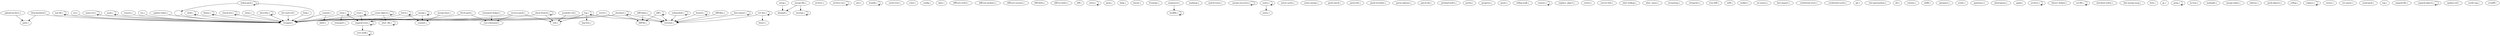 digraph G {
    subgraph 1 {
        graph [ label=src ];
        1802 [ label="path.c",metric1=9 ];
        2874 [ label="abspath.c",metric1=2 ];
        2877 [ label="archive.c",metric1=7 ];
        2878 [ label="archive-tar.c",metric1=3 ];
        2881 [ label="attr.c",metric1=1 ];
        2883 [ label="bisect.c",metric1=1 ];
        2887 [ label="bundle.c",metric1=6 ];
        2888 [ label="cache-tree.c",metric1=3 ];
        2889 [ label="color.c",metric1=2 ];
        2891 [ label="commit.c",metric1=3 ];
        2892 [ label="config.c",metric1=2 ];
        2897 [ label="date.c",metric1=1 ];
        2901 [ label="diffcore-order.c",metric1=1 ];
        2902 [ label="diffcore-pickaxe.c",metric1=0 ];
        2903 [ label="diffcore-rename.c",metric1=1 ];
        2904 [ label="diff-delta.c",metric1=0 ];
        2905 [ label="diff-lib.c",metric1=3 ];
        2906 [ label="diff-no-index.c",metric1=1 ];
        2907 [ label="diff.c",metric1=13 ];
        2908 [ label="entry.c",metric1=4 ];
        2913 [ label="grep.c",metric1=3 ];
        2915 [ label="help.c",metric1=1 ];
        2917 [ label="ident.c",metric1=2 ];
        2918 [ label="kwset.c",metric1=9 ];
        2921 [ label="ll-merge.c",metric1=2 ];
        2922 [ label="lockfile.c",metric1=6 ];
        2923 [ label="log-tree.c",metric1=1 ];
        2924 [ label="mailmap.c",metric1=4 ];
        2925 [ label="match-trees.c",metric1=6 ];
        2927 [ label="merge-recursive.c",metric1=7 ];
        2929 [ label="notes.c",metric1=8 ];
        2930 [ label="notes-cache.c",metric1=1 ];
        2931 [ label="notes-merge.c",metric1=2 ];
        2933 [ label="pack-check.c",metric1=1 ];
        2934 [ label="pack-refs.c",metric1=2 ];
        2935 [ label="pack-revindex.c",metric1=0 ];
        2937 [ label="parse-options.c",metric1=1 ];
        2940 [ label="patch-ids.c",metric1=1 ];
        2942 [ label="preload-index.c",metric1=2 ];
        2943 [ label="pretty.c",metric1=1 ];
        2944 [ label="progress.c",metric1=0 ];
        2946 [ label="quote.c",metric1=3 ];
        2949 [ label="reflog-walk.c",metric1=1 ];
        2950 [ label="refs.c",metric1=6 ];
        2951 [ label="remote.c",metric1=15 ];
        2952 [ label="replace_object.c",metric1=1 ];
        2953 [ label="rerere.c",metric1=3 ];
        2955 [ label="revision.c",metric1=4 ];
        2956 [ label="run-command.c",metric1=1 ];
        2957 [ label="server-info.c",metric1=4 ];
        2958 [ label="setup.c",metric1=6 ];
        2959 [ label="sequencer.c",metric1=2 ];
        2961 [ label="sha1-lookup.c",metric1=1 ];
        2962 [ label="sha1_file.c",metric1=14 ];
        2963 [ label="sha1_name.c",metric1=4 ];
        2966 [ label="streaming.c",metric1=1 ];
        2967 [ label="string-list.c",metric1=2 ];
        2968 [ label="submodule.c",metric1=4 ];
        2972 [ label="transport.c",metric1=9 ];
        2973 [ label="transport-helper.c",metric1=1 ];
        2974 [ label="tree-diff.c",metric1=1 ];
        2976 [ label="tree-walk.c",metric1=4 ];
        2977 [ label="unpack-trees.c",metric1=6 ];
        2980 [ label="utf8.c",metric1=0 ];
        2981 [ label="walker.c",metric1=1 ];
        2982 [ label="wrapper.c",metric1=4 ];
        2984 [ label="wt-status.c",metric1=1 ];
        2998 [ label="fast-import.c",metric1=13 ];
        3000 [ label="shell.c",metric1=4 ];
        3002 [ label="http-backend.c",metric1=1 ];
        3004 [ label="credential-store.c",metric1=1 ];
        3007 [ label="credential-cache.c",metric1=1 ];
        3009 [ label="git.c",metric1=1 ];
        3104 [ label="test-genrandom.c",metric1=0 ];
        10901 [ label="dir.c",metric1=3 ];
        10919 [ label="column.c",metric1=1 ];
        subgraph 2990 {
            graph [ label=xdiff ];
            2991 [ label="xdiffi.c",metric1=3 ];
            2992 [ label="xprepare.c",metric1=3 ];
            2993 [ label="xutils.c",metric1=1 ];
            2995 [ label="xmerge.c",metric1=7 ];
            2996 [ label="xpatience.c",metric1=1 ];
            2997 [ label="xhistogram.c",metric1=1 ];
        }
        subgraph 3010 {
            graph [ label=builtin ];
            3013 [ label="apply.c",metric1=7 ];
            3014 [ label="archive.c",metric1=4 ];
            3015 [ label="bisect--helper.c",metric1=1 ];
            3016 [ label="blame.c",metric1=13 ];
            3017 [ label="branch.c",metric1=14 ];
            3019 [ label="cat-file.c",metric1=9 ];
            3020 [ label="check-attr.c",metric1=2 ];
            3022 [ label="checkout-index.c",metric1=6 ];
            3023 [ label="checkout.c",metric1=5 ];
            3024 [ label="clean.c",metric1=6 ];
            3025 [ label="clone.c",metric1=2 ];
            3027 [ label="commit.c",metric1=3 ];
            3029 [ label="count-objects.c",metric1=3 ];
            3030 [ label="describe.c",metric1=1 ];
            3031 [ label="diff-files.c",metric1=0 ];
            3032 [ label="diff-index.c",metric1=0 ];
            3034 [ label="diff.c",metric1=2 ];
            3035 [ label="fast-export.c",metric1=3 ];
            3036 [ label="fetch-pack.c",metric1=3 ];
            3037 [ label="fetch.c",metric1=13 ];
            3038 [ label="fmt-merge-msg.c",metric1=4 ];
            3039 [ label="for-each-ref.c",metric1=13 ];
            3040 [ label="fsck.c",metric1=3 ];
            3041 [ label="gc.c",metric1=5 ];
            3042 [ label="grep.c",metric1=17 ];
            3044 [ label="help.c",metric1=2 ];
            3045 [ label="index-pack.c",metric1=5 ];
            3046 [ label="init-db.c",metric1=10 ];
            3047 [ label="log.c",metric1=19 ];
            3050 [ label="ls-tree.c",metric1=3 ];
            3052 [ label="mailsplit.c",metric1=1 ];
            3053 [ label="merge.c",metric1=6 ];
            3054 [ label="merge-base.c",metric1=3 ];
            3055 [ label="merge-file.c",metric1=2 ];
            3056 [ label="merge-index.c",metric1=1 ];
            3061 [ label="mktree.c",metric1=1 ];
            3062 [ label="mv.c",metric1=5 ];
            3063 [ label="name-rev.c",metric1=7 ];
            3064 [ label="notes.c",metric1=15 ];
            3065 [ label="pack-objects.c",metric1=5 ];
            3070 [ label="push.c",metric1=6 ];
            3072 [ label="receive-pack.c",metric1=7 ];
            3073 [ label="reflog.c",metric1=1 ];
            3074 [ label="remote.c",metric1=17 ];
            3077 [ label="replace.c",metric1=3 ];
            3078 [ label="rerere.c",metric1=2 ];
            3079 [ label="reset.c",metric1=22 ];
            3080 [ label="rev-list.c",metric1=3 ];
            3081 [ label="rev-parse.c",metric1=2 ];
            3082 [ label="revert.c",metric1=3 ];
            3083 [ label="rm.c",metric1=2 ];
            3084 [ label="send-pack.c",metric1=1 ];
            3086 [ label="show-branch.c",metric1=13 ];
            3089 [ label="symbolic-ref.c",metric1=1 ];
            3090 [ label="tag.c",metric1=9 ];
            3092 [ label="unpack-file.c",metric1=1 ];
            3093 [ label="unpack-objects.c",metric1=3 ];
            3094 [ label="update-index.c",metric1=5 ];
            3095 [ label="update-ref.c",metric1=3 ];
            3096 [ label="upload-archive.c",metric1=1 ];
            3099 [ label="verify-tag.c",metric1=1 ];
        }
        subgraph 3106 {
            graph [ label=vcs_svn ];
            3111 [ label="svndiff.c",metric1=1 ];
        }
    }
    3037 -> 2891;
    3037 -> 3037;
    3037 -> 2982;
    3025 -> 3025;
    3025 -> 2972;
    3025 -> 2977;
    3025 -> 2982;
    3053 -> 2982;
    3053 -> 2891;
    3053 -> 3053;
    3082 -> 2955;
    3082 -> 2982;
    2973 -> 2956;
    3031 -> 2955;
    3080 -> 3080;
    3080 -> 2955;
    3080 -> 2883;
    3014 -> 3014;
    3023 -> 2905;
    3023 -> 2955;
    3023 -> 3023;
    3023 -> 2977;
    3023 -> 2982;
    3024 -> 2982;
    3036 -> 2956;
    3036 -> 2982;
    3072 -> 2950;
    3072 -> 2982;
    3072 -> 2956;
    3017 -> 3017;
    3017 -> 2955;
    3070 -> 2982;
    3070 -> 3070;
    3089 -> 2950;
    3042 -> 3042;
    3079 -> 3079;
    3079 -> 2977;
    3079 -> 2982;
    2927 -> 2927;
    2968 -> 2968;
    2968 -> 2955;
    2977 -> 2976;
    2977 -> 2977;
    3000 -> 3000;
    3000 -> 2982;
    3002 -> 2982;
    3002 -> 1802;
    3020 -> 3020;
    3020 -> 2982;
    3034 -> 2905;
    3034 -> 3034;
    3034 -> 2955;
    3046 -> 3046;
    3046 -> 2982;
    3083 -> 2982;
    3077 -> 3077;
    3055 -> 2995;
    3055 -> 2874;
    3045 -> 3045;
    3045 -> 2982;
    3045 -> "";
    2962 -> 2962;
    2908 -> 2908;
    3064 -> 2929;
    3064 -> 3064;
    3027 -> 2917;
    3027 -> 2982;
    3062 -> 2982;
    3029 -> 2962;
    3029 -> 3029;
    3029 -> 2982;
    3032 -> 2905;
    3032 -> 2955;
    3063 -> 3063;
    3063 -> 2982;
    2976 -> 2976;
    3094 -> 2982;
    2995 -> 2995;
    3086 -> 2950;
    3086 -> 3086;
    3086 -> 2982;
    2958 -> 2874;
    3093 -> 3093;
    2959 -> 2922;
    2878 -> 2878;
    3044 -> 2982;
    2922 -> 2922;
    3035 -> 2955;
    3035 -> 3035;
    3074 -> 2982;
    3016 -> 2982;
    3016 -> 3016;
    "" -> 2982;
    3047 -> 2923;
    3047 -> 3047;
    3047 -> 2982;
    3047 -> 2950;
    3047 -> 2955;
    2887 -> 2887;
    3054 -> 2891;
    3030 -> 3030;
    3030 -> 2982;
    3096 -> 1802;
    3019 -> 3019;
    2951 -> 2951;
    3039 -> 2982;
}
